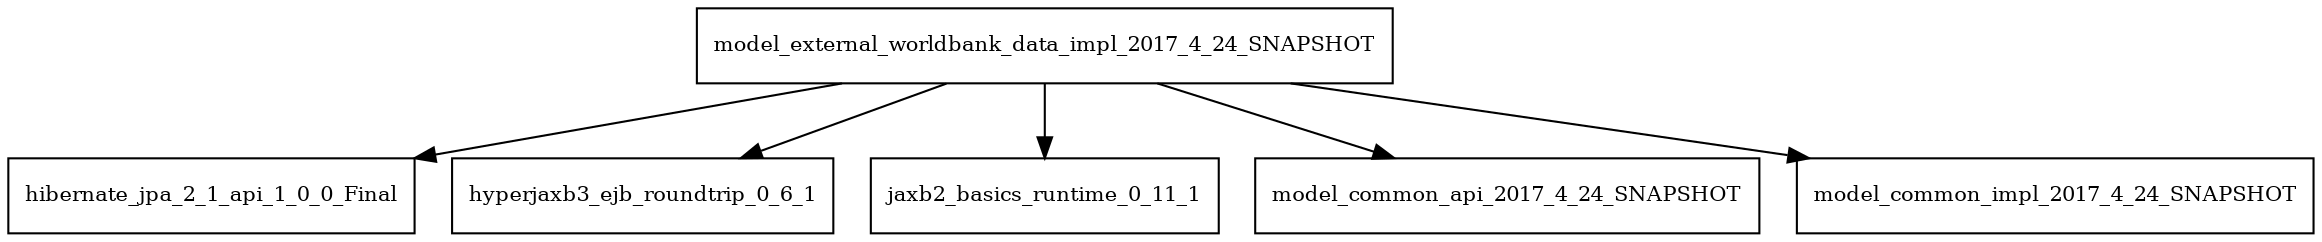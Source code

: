 digraph model_external_worldbank_data_impl_2017_4_24_SNAPSHOT_dependencies {
  node [shape = box, fontsize=10.0];
  model_external_worldbank_data_impl_2017_4_24_SNAPSHOT -> hibernate_jpa_2_1_api_1_0_0_Final;
  model_external_worldbank_data_impl_2017_4_24_SNAPSHOT -> hyperjaxb3_ejb_roundtrip_0_6_1;
  model_external_worldbank_data_impl_2017_4_24_SNAPSHOT -> jaxb2_basics_runtime_0_11_1;
  model_external_worldbank_data_impl_2017_4_24_SNAPSHOT -> model_common_api_2017_4_24_SNAPSHOT;
  model_external_worldbank_data_impl_2017_4_24_SNAPSHOT -> model_common_impl_2017_4_24_SNAPSHOT;
}
